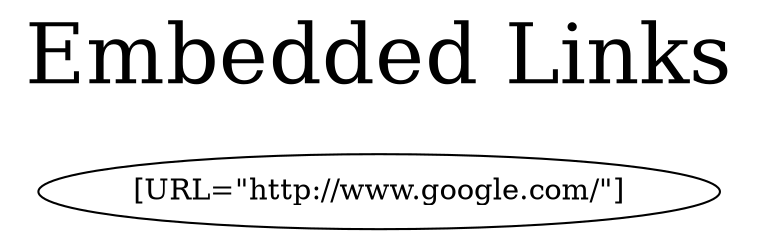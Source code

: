 digraph G {
 rankdir=LR
"[URL=\"http://www.google.com/\"]" [URL="http://www.google.com/"]
"Embedded Links"[shape=none fontsize=40]
}
